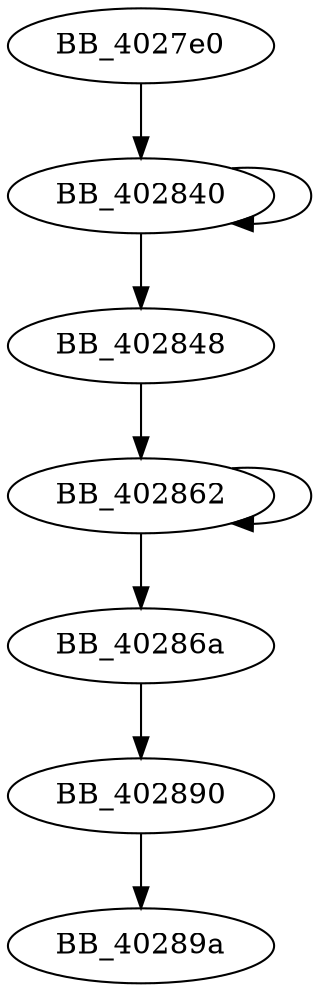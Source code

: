DiGraph sub_4027E0{
BB_4027e0->BB_402840
BB_402840->BB_402840
BB_402840->BB_402848
BB_402848->BB_402862
BB_402862->BB_402862
BB_402862->BB_40286a
BB_40286a->BB_402890
BB_402890->BB_40289a
}
